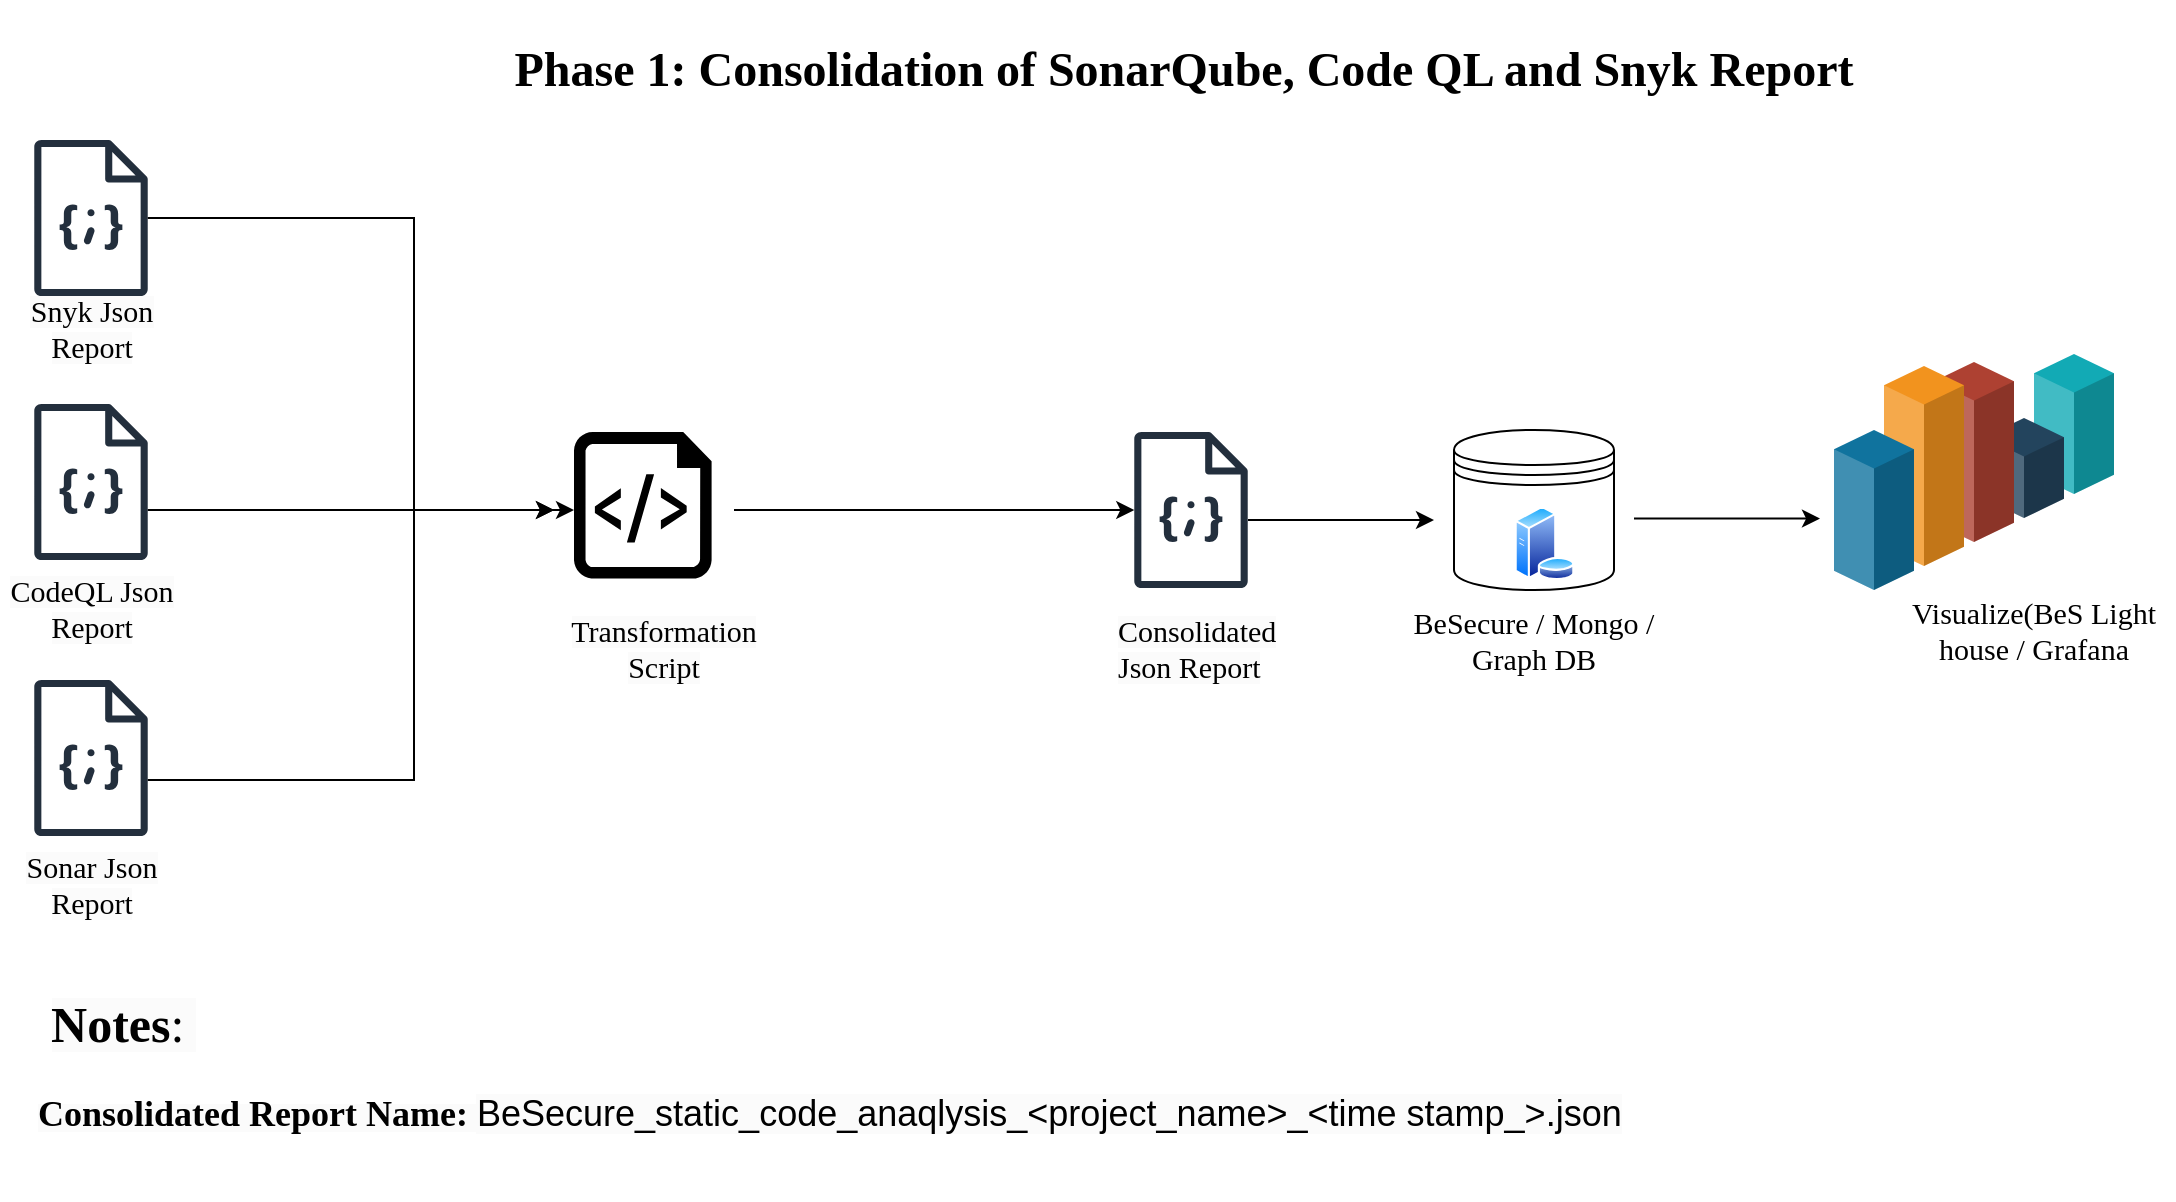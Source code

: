 <mxfile version="22.0.3" type="device">
  <diagram name="consolidated Report" id="Ly3nHr-i9CabI-Kdx12s">
    <mxGraphModel dx="1272" dy="965" grid="1" gridSize="10" guides="1" tooltips="1" connect="1" arrows="1" fold="1" page="1" pageScale="1" pageWidth="1169" pageHeight="827" math="0" shadow="0">
      <root>
        <mxCell id="0" />
        <mxCell id="1" parent="0" />
        <mxCell id="CC48VeWLIkwTcddD6G2t-1" value="" style="sketch=0;outlineConnect=0;fontColor=#232F3E;gradientColor=none;fillColor=#232F3D;strokeColor=none;dashed=0;verticalLabelPosition=bottom;verticalAlign=top;align=center;html=1;fontSize=12;fontStyle=0;aspect=fixed;pointerEvents=1;shape=mxgraph.aws4.json_script;" parent="1" vertex="1">
          <mxGeometry x="80" y="140" width="57" height="78" as="geometry" />
        </mxCell>
        <mxCell id="CC48VeWLIkwTcddD6G2t-2" value="" style="sketch=0;outlineConnect=0;fontColor=#232F3E;gradientColor=none;fillColor=#232F3D;strokeColor=none;dashed=0;verticalLabelPosition=bottom;verticalAlign=top;align=center;html=1;fontSize=12;fontStyle=0;aspect=fixed;pointerEvents=1;shape=mxgraph.aws4.json_script;" parent="1" vertex="1">
          <mxGeometry x="80" y="272" width="57" height="78" as="geometry" />
        </mxCell>
        <mxCell id="CC48VeWLIkwTcddD6G2t-3" value="" style="sketch=0;outlineConnect=0;fontColor=#232F3E;gradientColor=none;fillColor=#232F3D;strokeColor=none;dashed=0;verticalLabelPosition=bottom;verticalAlign=top;align=center;html=1;fontSize=12;fontStyle=0;aspect=fixed;pointerEvents=1;shape=mxgraph.aws4.json_script;" parent="1" vertex="1">
          <mxGeometry x="80" y="410" width="57" height="78" as="geometry" />
        </mxCell>
        <mxCell id="CC48VeWLIkwTcddD6G2t-4" value="&lt;font size=&quot;1&quot; face=&quot;Montserrat&quot;&gt;&lt;b style=&quot;font-size: 24px;&quot;&gt;Phase 1: Consolidation of SonarQube, Code QL and Snyk Report&lt;/b&gt;&lt;/font&gt;" style="text;html=1;strokeColor=none;fillColor=none;align=center;verticalAlign=middle;whiteSpace=wrap;rounded=0;" parent="1" vertex="1">
          <mxGeometry x="300" y="70" width="710" height="70" as="geometry" />
        </mxCell>
        <mxCell id="CC48VeWLIkwTcddD6G2t-10" value="" style="sketch=0;aspect=fixed;pointerEvents=1;shadow=0;dashed=0;html=1;strokeColor=none;labelPosition=center;verticalLabelPosition=bottom;verticalAlign=top;align=center;fillColor=#000000;shape=mxgraph.azure.script_file" parent="1" vertex="1">
          <mxGeometry x="350" y="286" width="68.8" height="73.19" as="geometry" />
        </mxCell>
        <mxCell id="CC48VeWLIkwTcddD6G2t-11" value="" style="endArrow=classic;html=1;rounded=0;edgeStyle=orthogonalEdgeStyle;" parent="1" source="CC48VeWLIkwTcddD6G2t-3" edge="1">
          <mxGeometry width="50" height="50" relative="1" as="geometry">
            <mxPoint x="133" y="447" as="sourcePoint" />
            <mxPoint x="340" y="325" as="targetPoint" />
            <Array as="points">
              <mxPoint x="270" y="460" />
              <mxPoint x="270" y="325" />
            </Array>
          </mxGeometry>
        </mxCell>
        <mxCell id="CC48VeWLIkwTcddD6G2t-12" value="" style="endArrow=classic;html=1;rounded=0;edgeStyle=orthogonalEdgeStyle;" parent="1" source="CC48VeWLIkwTcddD6G2t-2" edge="1">
          <mxGeometry width="50" height="50" relative="1" as="geometry">
            <mxPoint x="147" y="300" as="sourcePoint" />
            <mxPoint x="350" y="325" as="targetPoint" />
            <Array as="points">
              <mxPoint x="190" y="325" />
              <mxPoint x="190" y="325" />
            </Array>
          </mxGeometry>
        </mxCell>
        <mxCell id="CC48VeWLIkwTcddD6G2t-13" value="" style="endArrow=classic;html=1;rounded=0;edgeStyle=orthogonalEdgeStyle;" parent="1" source="CC48VeWLIkwTcddD6G2t-1" edge="1">
          <mxGeometry width="50" height="50" relative="1" as="geometry">
            <mxPoint x="250" y="285" as="sourcePoint" />
            <mxPoint x="340" y="325" as="targetPoint" />
            <Array as="points">
              <mxPoint x="270" y="179" />
              <mxPoint x="270" y="325" />
            </Array>
          </mxGeometry>
        </mxCell>
        <mxCell id="CC48VeWLIkwTcddD6G2t-14" value="" style="sketch=0;outlineConnect=0;fontColor=#232F3E;gradientColor=none;fillColor=#232F3D;strokeColor=none;dashed=0;verticalLabelPosition=bottom;verticalAlign=top;align=center;html=1;fontSize=12;fontStyle=0;aspect=fixed;pointerEvents=1;shape=mxgraph.aws4.json_script;" parent="1" vertex="1">
          <mxGeometry x="630" y="286" width="57" height="78" as="geometry" />
        </mxCell>
        <mxCell id="CC48VeWLIkwTcddD6G2t-15" value="" style="endArrow=classic;html=1;rounded=0;" parent="1" target="CC48VeWLIkwTcddD6G2t-14" edge="1">
          <mxGeometry width="50" height="50" relative="1" as="geometry">
            <mxPoint x="430" y="325" as="sourcePoint" />
            <mxPoint x="510" y="240" as="targetPoint" />
          </mxGeometry>
        </mxCell>
        <mxCell id="CC48VeWLIkwTcddD6G2t-19" value="" style="endArrow=classic;html=1;rounded=0;" parent="1" edge="1">
          <mxGeometry width="50" height="50" relative="1" as="geometry">
            <mxPoint x="687" y="330" as="sourcePoint" />
            <mxPoint x="780" y="330" as="targetPoint" />
          </mxGeometry>
        </mxCell>
        <mxCell id="5Rm0tBr5qj9NZgo_pk4h-4" value="&lt;font style=&quot;font-size: 15px;&quot; face=&quot;Tahoma&quot;&gt;BeSecure / Mongo / Graph DB&lt;/font&gt;" style="text;html=1;strokeColor=none;fillColor=none;align=center;verticalAlign=middle;whiteSpace=wrap;rounded=0;" parent="1" vertex="1">
          <mxGeometry x="760" y="370" width="140" height="40" as="geometry" />
        </mxCell>
        <mxCell id="5Rm0tBr5qj9NZgo_pk4h-5" value="" style="endArrow=classic;html=1;rounded=0;" parent="1" edge="1">
          <mxGeometry width="50" height="50" relative="1" as="geometry">
            <mxPoint x="880" y="329.29" as="sourcePoint" />
            <mxPoint x="973" y="329.29" as="targetPoint" />
          </mxGeometry>
        </mxCell>
        <mxCell id="5Rm0tBr5qj9NZgo_pk4h-7" value="" style="shape=datastore;whiteSpace=wrap;html=1;" parent="1" vertex="1">
          <mxGeometry x="790" y="285" width="80" height="80" as="geometry" />
        </mxCell>
        <mxCell id="5Rm0tBr5qj9NZgo_pk4h-6" value="" style="image;aspect=fixed;perimeter=ellipsePerimeter;html=1;align=center;shadow=0;dashed=0;spacingTop=3;image=img/lib/active_directory/database_server.svg;" parent="1" vertex="1">
          <mxGeometry x="820" y="322.8" width="30.5" height="37.2" as="geometry" />
        </mxCell>
        <mxCell id="5Rm0tBr5qj9NZgo_pk4h-8" value="&lt;span style=&quot;color: rgb(0, 0, 0); font-family: Tahoma; font-size: 15px; font-style: normal; font-variant-ligatures: normal; font-variant-caps: normal; font-weight: 400; letter-spacing: normal; orphans: 2; text-align: center; text-indent: 0px; text-transform: none; widows: 2; word-spacing: 0px; -webkit-text-stroke-width: 0px; background-color: rgb(251, 251, 251); text-decoration-thickness: initial; text-decoration-style: initial; text-decoration-color: initial; float: none; display: inline !important;&quot;&gt;Consolidated Json Report&lt;/span&gt;" style="text;whiteSpace=wrap;html=1;" parent="1" vertex="1">
          <mxGeometry x="620" y="370" width="110" height="30" as="geometry" />
        </mxCell>
        <mxCell id="5Rm0tBr5qj9NZgo_pk4h-9" value="&lt;span style=&quot;color: rgb(0, 0, 0); font-family: Tahoma; font-size: 15px; font-style: normal; font-variant-ligatures: normal; font-variant-caps: normal; font-weight: 400; letter-spacing: normal; orphans: 2; text-indent: 0px; text-transform: none; widows: 2; word-spacing: 0px; -webkit-text-stroke-width: 0px; background-color: rgb(251, 251, 251); text-decoration-thickness: initial; text-decoration-style: initial; text-decoration-color: initial; float: none; display: inline !important;&quot;&gt;Snyk Json Report&lt;/span&gt;" style="text;whiteSpace=wrap;html=1;align=center;" parent="1" vertex="1">
          <mxGeometry x="63.5" y="210" width="90" height="30" as="geometry" />
        </mxCell>
        <mxCell id="5Rm0tBr5qj9NZgo_pk4h-11" value="&lt;span style=&quot;color: rgb(0, 0, 0); font-family: Tahoma; font-size: 15px; font-style: normal; font-variant-ligatures: normal; font-variant-caps: normal; font-weight: 400; letter-spacing: normal; orphans: 2; text-indent: 0px; text-transform: none; widows: 2; word-spacing: 0px; -webkit-text-stroke-width: 0px; background-color: rgb(251, 251, 251); text-decoration-thickness: initial; text-decoration-style: initial; text-decoration-color: initial; float: none; display: inline !important;&quot;&gt;CodeQL Json Report&lt;/span&gt;" style="text;whiteSpace=wrap;html=1;align=center;" parent="1" vertex="1">
          <mxGeometry x="63.5" y="350" width="90" height="30" as="geometry" />
        </mxCell>
        <mxCell id="5Rm0tBr5qj9NZgo_pk4h-12" value="&lt;span style=&quot;color: rgb(0, 0, 0); font-family: Tahoma; font-size: 15px; font-style: normal; font-variant-ligatures: normal; font-variant-caps: normal; font-weight: 400; letter-spacing: normal; orphans: 2; text-indent: 0px; text-transform: none; widows: 2; word-spacing: 0px; -webkit-text-stroke-width: 0px; background-color: rgb(251, 251, 251); text-decoration-thickness: initial; text-decoration-style: initial; text-decoration-color: initial; float: none; display: inline !important;&quot;&gt;Sonar Json Report&lt;/span&gt;" style="text;whiteSpace=wrap;html=1;align=center;" parent="1" vertex="1">
          <mxGeometry x="63.5" y="488" width="90" height="30" as="geometry" />
        </mxCell>
        <mxCell id="5Rm0tBr5qj9NZgo_pk4h-16" value="&lt;font style=&quot;font-size: 25px;&quot;&gt;&lt;span style=&quot;color: rgb(0, 0, 0); font-family: Tahoma; font-style: normal; font-variant-ligatures: normal; font-variant-caps: normal; letter-spacing: normal; orphans: 2; text-indent: 0px; text-transform: none; widows: 2; word-spacing: 0px; -webkit-text-stroke-width: 0px; background-color: rgb(251, 251, 251); text-decoration-thickness: initial; text-decoration-style: initial; text-decoration-color: initial; float: none; display: inline !important;&quot;&gt;&lt;b style=&quot;&quot;&gt;&lt;font style=&quot;font-size: 25px;&quot;&gt;Notes&lt;/font&gt;&lt;/b&gt;&lt;/span&gt;&lt;span style=&quot;color: rgb(0, 0, 0); font-family: Tahoma; font-style: normal; font-variant-ligatures: normal; font-variant-caps: normal; font-weight: 400; letter-spacing: normal; orphans: 2; text-indent: 0px; text-transform: none; widows: 2; word-spacing: 0px; -webkit-text-stroke-width: 0px; background-color: rgb(251, 251, 251); text-decoration-thickness: initial; text-decoration-style: initial; text-decoration-color: initial; float: none; display: inline !important;&quot;&gt;:&amp;nbsp;&lt;/span&gt;&lt;/font&gt;" style="text;whiteSpace=wrap;html=1;align=center;" parent="1" vertex="1">
          <mxGeometry x="80" y="560" width="90" height="30" as="geometry" />
        </mxCell>
        <mxCell id="5Rm0tBr5qj9NZgo_pk4h-29" value="" style="group" parent="1" vertex="1" connectable="0">
          <mxGeometry x="980" y="247" width="140" height="118" as="geometry" />
        </mxCell>
        <mxCell id="5Rm0tBr5qj9NZgo_pk4h-24" value="" style="verticalLabelPosition=bottom;verticalAlign=top;html=1;shape=mxgraph.infographic.shadedCube;isoAngle=15;fillColor=#12AAB5;strokeColor=none;shadow=0;" parent="5Rm0tBr5qj9NZgo_pk4h-29" vertex="1">
          <mxGeometry x="100" width="40" height="70" as="geometry" />
        </mxCell>
        <mxCell id="5Rm0tBr5qj9NZgo_pk4h-25" value="" style="verticalLabelPosition=bottom;verticalAlign=top;html=1;shape=mxgraph.infographic.shadedCube;isoAngle=15;fillColor=#23445D;strokeColor=none;shadow=0;" parent="5Rm0tBr5qj9NZgo_pk4h-29" vertex="1">
          <mxGeometry x="75" y="32" width="40" height="50" as="geometry" />
        </mxCell>
        <mxCell id="5Rm0tBr5qj9NZgo_pk4h-26" value="" style="verticalLabelPosition=bottom;verticalAlign=top;html=1;shape=mxgraph.infographic.shadedCube;isoAngle=15;fillColor=#AE4132;strokeColor=none;shadow=0;" parent="5Rm0tBr5qj9NZgo_pk4h-29" vertex="1">
          <mxGeometry x="50" y="4" width="40" height="90" as="geometry" />
        </mxCell>
        <mxCell id="5Rm0tBr5qj9NZgo_pk4h-27" value="" style="verticalLabelPosition=bottom;verticalAlign=top;html=1;shape=mxgraph.infographic.shadedCube;isoAngle=15;fillColor=#F2931E;strokeColor=none;shadow=0;" parent="5Rm0tBr5qj9NZgo_pk4h-29" vertex="1">
          <mxGeometry x="25" y="6" width="40" height="100" as="geometry" />
        </mxCell>
        <mxCell id="5Rm0tBr5qj9NZgo_pk4h-28" value="" style="verticalLabelPosition=bottom;verticalAlign=top;html=1;shape=mxgraph.infographic.shadedCube;isoAngle=15;fillColor=#10739E;strokeColor=none;shadow=0;" parent="5Rm0tBr5qj9NZgo_pk4h-29" vertex="1">
          <mxGeometry y="38" width="40" height="80" as="geometry" />
        </mxCell>
        <mxCell id="5Rm0tBr5qj9NZgo_pk4h-30" value="&lt;font style=&quot;font-size: 15px;&quot; face=&quot;Tahoma&quot;&gt;Visualize(BeS Light house / Grafana&lt;/font&gt;" style="text;html=1;strokeColor=none;fillColor=none;align=center;verticalAlign=middle;whiteSpace=wrap;rounded=0;" parent="1" vertex="1">
          <mxGeometry x="1010" y="365" width="140" height="40" as="geometry" />
        </mxCell>
        <mxCell id="5Rm0tBr5qj9NZgo_pk4h-31" value="&lt;span style=&quot;border-color: var(--border-color); color: rgb(0, 0, 0); font-size: 12px; font-style: normal; font-variant-ligatures: normal; font-variant-caps: normal; font-weight: 400; letter-spacing: normal; orphans: 2; text-indent: 0px; text-transform: none; widows: 2; word-spacing: 0px; -webkit-text-stroke-width: 0px; text-decoration-thickness: initial; text-decoration-style: initial; text-decoration-color: initial; font-family: Tahoma; text-align: center; background-color: rgb(251, 251, 251); float: none; display: inline !important;&quot;&gt;&lt;font style=&quot;border-color: var(--border-color); font-size: 18px;&quot;&gt;&lt;b style=&quot;border-color: var(--border-color);&quot;&gt;Consolidated Report Name:&amp;nbsp;&lt;/b&gt;&lt;/font&gt;&lt;/span&gt;&lt;font style=&quot;border-color: var(--border-color); color: rgb(0, 0, 0); font-family: Helvetica; font-style: normal; font-variant-ligatures: normal; font-variant-caps: normal; font-weight: 400; letter-spacing: normal; orphans: 2; text-align: left; text-indent: 0px; text-transform: none; widows: 2; word-spacing: 0px; -webkit-text-stroke-width: 0px; background-color: rgb(251, 251, 251); text-decoration-thickness: initial; text-decoration-style: initial; text-decoration-color: initial; font-size: 18px;&quot;&gt;BeSecure_static_code_anaqlysis_&amp;lt;project_name&amp;gt;_&amp;lt;time stamp_&amp;gt;.json&lt;/font&gt;" style="text;whiteSpace=wrap;html=1;" parent="1" vertex="1">
          <mxGeometry x="80" y="610" width="880" height="60" as="geometry" />
        </mxCell>
        <mxCell id="5Rm0tBr5qj9NZgo_pk4h-32" value="&lt;span style=&quot;color: rgb(0, 0, 0); font-family: Tahoma; font-size: 15px; font-style: normal; font-variant-ligatures: normal; font-variant-caps: normal; font-weight: 400; letter-spacing: normal; orphans: 2; text-indent: 0px; text-transform: none; widows: 2; word-spacing: 0px; -webkit-text-stroke-width: 0px; background-color: rgb(251, 251, 251); text-decoration-thickness: initial; text-decoration-style: initial; text-decoration-color: initial; float: none; display: inline !important;&quot;&gt;Transformation Script&lt;/span&gt;" style="text;whiteSpace=wrap;html=1;align=center;" parent="1" vertex="1">
          <mxGeometry x="340" y="370" width="110" height="30" as="geometry" />
        </mxCell>
      </root>
    </mxGraphModel>
  </diagram>
</mxfile>
